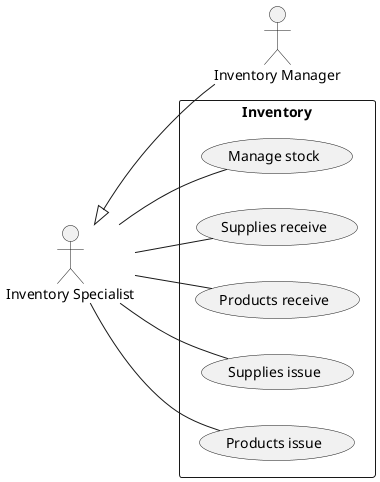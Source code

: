 @startuml inventory
left to right direction

:Inventory Manager: as im
:Inventory Specialist: as is
is <|-- im

rectangle Inventory {
    is -- (Manage stock)
    is -- (Supplies receive)
    is -- (Products receive)
    is -- (Supplies issue)
    is -- (Products issue)
}
@enduml